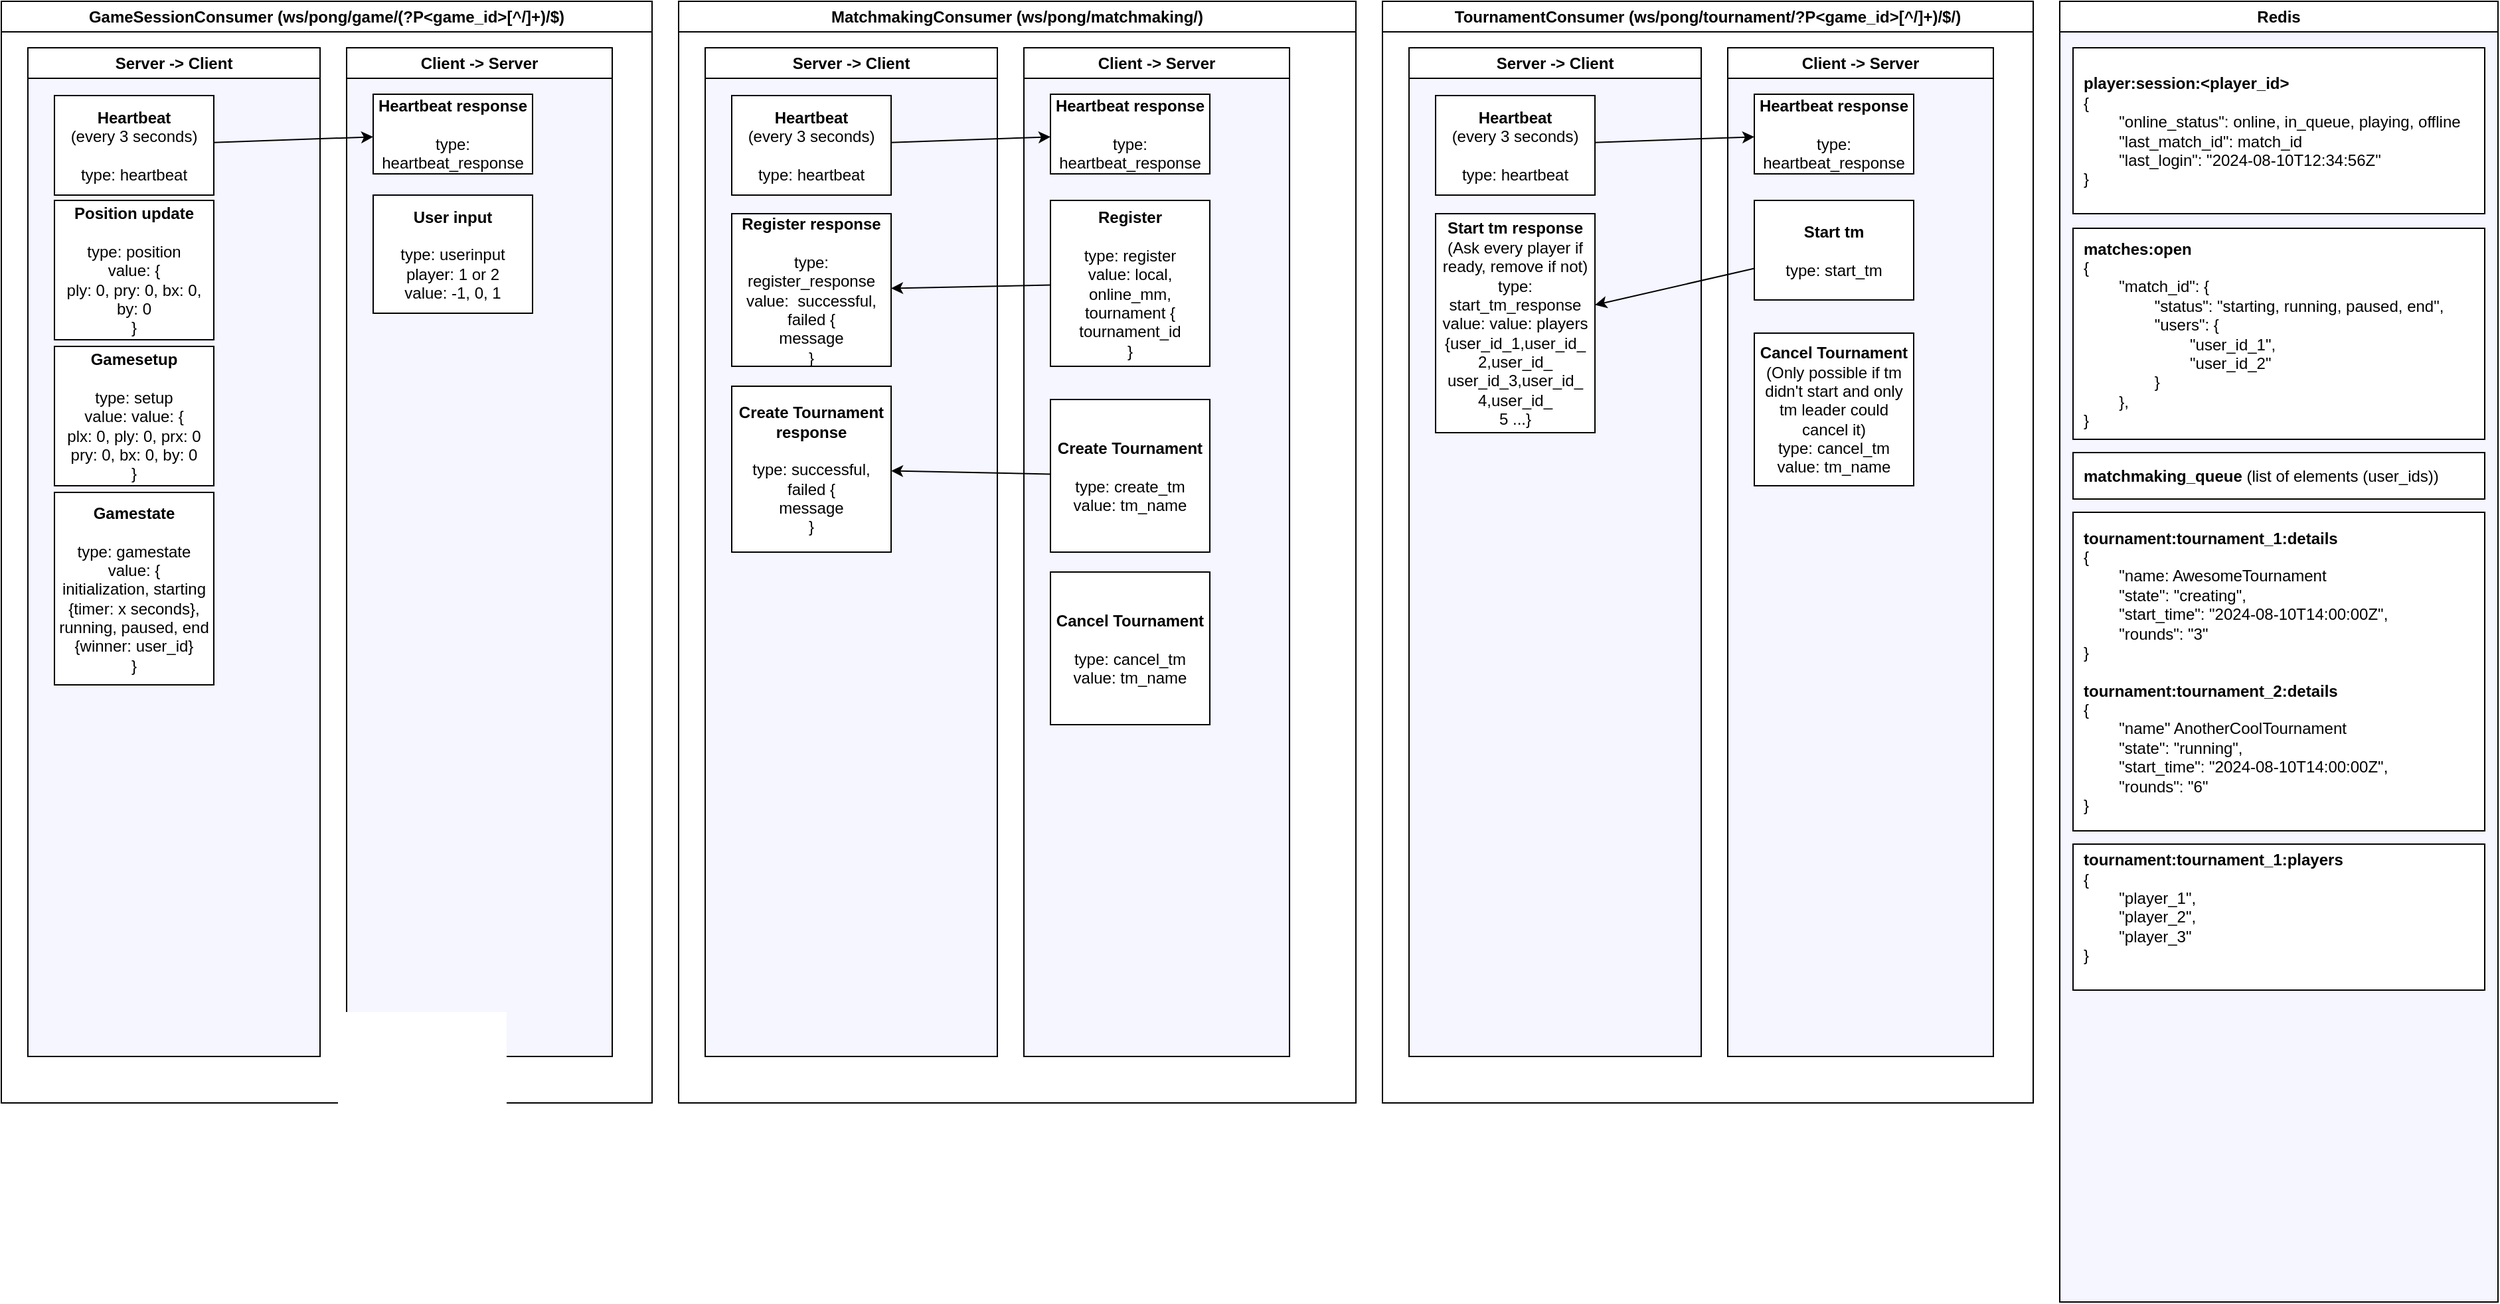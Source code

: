 <mxfile>
    <diagram id="QP8pms8pTWOLu2dkqmeQ" name="Page-1">
        <mxGraphModel dx="1508" dy="1590" grid="1" gridSize="10" guides="1" tooltips="1" connect="1" arrows="1" fold="1" page="1" pageScale="1" pageWidth="850" pageHeight="1100" math="0" shadow="0">
            <root>
                <mxCell id="0"/>
                <mxCell id="1" parent="0"/>
                <mxCell id="2" value="GameSessionConsumer (ws/pong/game/(?P&amp;lt;game_id&amp;gt;[^/]+)/$)" style="swimlane;whiteSpace=wrap;html=1;swimlaneFillColor=default;" parent="1" vertex="1">
                    <mxGeometry x="-680" y="50" width="490" height="830" as="geometry"/>
                </mxCell>
                <mxCell id="3" value="Server -&amp;gt; Client" style="swimlane;whiteSpace=wrap;html=1;swimlaneFillColor=#F5F6FF;" parent="2" vertex="1">
                    <mxGeometry x="20" y="35" width="220" height="760" as="geometry"/>
                </mxCell>
                <mxCell id="6" value="&lt;b&gt;Heartbeat&lt;br&gt;&lt;/b&gt;(every 3 seconds)&lt;br&gt;&lt;br&gt;type: heartbeat" style="rounded=0;whiteSpace=wrap;html=1;fillColor=default;gradientColor=none;" parent="3" vertex="1">
                    <mxGeometry x="20" y="36" width="120" height="75" as="geometry"/>
                </mxCell>
                <mxCell id="7" value="&lt;b&gt;Position update&lt;br&gt;&lt;/b&gt;&lt;br&gt;type: position&lt;br&gt;value: {&lt;br&gt;ply: 0, pry: 0, bx: 0, by: 0&lt;br&gt;}" style="rounded=0;whiteSpace=wrap;html=1;fillColor=default;gradientColor=none;" parent="3" vertex="1">
                    <mxGeometry x="20" y="115" width="120" height="105" as="geometry"/>
                </mxCell>
                <mxCell id="8" value="&lt;b&gt;Gamestate&lt;br&gt;&lt;/b&gt;&lt;br&gt;type: gamestate&lt;br&gt;value: {&lt;br&gt;initialization, starting {timer: x seconds}, running, paused, end {winner: user_id}&lt;br&gt;}" style="rounded=0;whiteSpace=wrap;html=1;fillColor=default;gradientColor=none;" parent="3" vertex="1">
                    <mxGeometry x="20" y="335" width="120" height="145" as="geometry"/>
                </mxCell>
                <mxCell id="9" value="&lt;b&gt;Gamesetup&lt;/b&gt;&lt;br&gt;&lt;br&gt;type: setup&lt;br&gt;value: value: {&lt;br&gt;plx: 0, ply: 0, prx: 0 pry: 0, bx: 0, by: 0&lt;br&gt;}" style="rounded=0;whiteSpace=wrap;html=1;fillColor=default;gradientColor=none;" parent="3" vertex="1">
                    <mxGeometry x="20" y="225" width="120" height="105" as="geometry"/>
                </mxCell>
                <mxCell id="5" value="Client -&amp;gt; Server" style="swimlane;whiteSpace=wrap;html=1;swimlaneFillColor=#F5F6FF;gradientColor=none;fillColor=default;" parent="2" vertex="1">
                    <mxGeometry x="260" y="35" width="200" height="760" as="geometry"/>
                </mxCell>
                <mxCell id="11" value="&lt;b&gt;Heartbeat response&lt;/b&gt;&lt;br&gt;&lt;br&gt;type: heartbeat_response" style="rounded=0;whiteSpace=wrap;html=1;fillColor=default;gradientColor=none;" parent="5" vertex="1">
                    <mxGeometry x="20" y="35" width="120" height="60" as="geometry"/>
                </mxCell>
                <mxCell id="12" value="&lt;b&gt;User input&lt;br&gt;&lt;/b&gt;&lt;br&gt;type: userinput&lt;br&gt;player: 1 or 2&lt;br&gt;value: -1, 0, 1" style="rounded=0;whiteSpace=wrap;html=1;fillColor=default;gradientColor=none;" parent="5" vertex="1">
                    <mxGeometry x="20" y="111" width="120" height="89" as="geometry"/>
                </mxCell>
                <mxCell id="34" style="edgeStyle=none;html=1;" parent="2" source="6" target="11" edge="1">
                    <mxGeometry relative="1" as="geometry"/>
                </mxCell>
                <mxCell id="16" value="MatchmakingConsumer (ws/pong/matchmaking/)" style="swimlane;whiteSpace=wrap;html=1;swimlaneFillColor=default;" parent="1" vertex="1">
                    <mxGeometry x="-170" y="50" width="510" height="830" as="geometry"/>
                </mxCell>
                <mxCell id="17" value="Server -&amp;gt; Client" style="swimlane;whiteSpace=wrap;html=1;swimlaneFillColor=#F5F6FF;" parent="16" vertex="1">
                    <mxGeometry x="20" y="35" width="220" height="760" as="geometry"/>
                </mxCell>
                <mxCell id="18" value="&lt;b&gt;Heartbeat&lt;br&gt;&lt;/b&gt;(every 3 seconds)&lt;br&gt;&lt;br&gt;type: heartbeat" style="rounded=0;whiteSpace=wrap;html=1;fillColor=default;gradientColor=none;" parent="17" vertex="1">
                    <mxGeometry x="20" y="36" width="120" height="75" as="geometry"/>
                </mxCell>
                <mxCell id="29" value="&lt;b&gt;Register response&lt;/b&gt;&lt;br&gt;&lt;br&gt;type: register_response&lt;br&gt;value:&amp;nbsp; successful, failed {&lt;br&gt;message&lt;br&gt;}" style="rounded=0;whiteSpace=wrap;html=1;fillColor=default;gradientColor=none;" parent="17" vertex="1">
                    <mxGeometry x="20" y="125" width="120" height="115" as="geometry"/>
                </mxCell>
                <mxCell id="33" value="&lt;b&gt;Create Tournament response&lt;/b&gt;&lt;br&gt;&lt;br&gt;type: successful, failed {&lt;br&gt;message&lt;br&gt;}" style="rounded=0;whiteSpace=wrap;html=1;fillColor=default;gradientColor=none;" parent="17" vertex="1">
                    <mxGeometry x="20" y="255" width="120" height="125" as="geometry"/>
                </mxCell>
                <mxCell id="22" value="Client -&amp;gt; Server" style="swimlane;whiteSpace=wrap;html=1;swimlaneFillColor=#F5F6FF;gradientColor=none;fillColor=default;" parent="16" vertex="1">
                    <mxGeometry x="260" y="35" width="200" height="760" as="geometry"/>
                </mxCell>
                <mxCell id="23" value="&lt;b&gt;Heartbeat response&lt;/b&gt;&lt;br&gt;&lt;br&gt;type: heartbeat_response" style="rounded=0;whiteSpace=wrap;html=1;fillColor=default;gradientColor=none;" parent="22" vertex="1">
                    <mxGeometry x="20" y="35" width="120" height="60" as="geometry"/>
                </mxCell>
                <mxCell id="26" value="&lt;b&gt;Register&lt;/b&gt;&lt;br&gt;&lt;br&gt;type: register&lt;br&gt;value: local, online_mm, tournament {&lt;br&gt;tournament_id&lt;br&gt;}" style="rounded=0;whiteSpace=wrap;html=1;fillColor=default;gradientColor=none;" parent="22" vertex="1">
                    <mxGeometry x="20" y="115" width="120" height="125" as="geometry"/>
                </mxCell>
                <mxCell id="27" value="&lt;b&gt;Create Tournament&lt;/b&gt;&lt;br&gt;&lt;br&gt;type: create_tm&lt;br&gt;value: tm_name" style="rounded=0;whiteSpace=wrap;html=1;fillColor=default;gradientColor=none;" parent="22" vertex="1">
                    <mxGeometry x="20" y="265" width="120" height="115" as="geometry"/>
                </mxCell>
                <mxCell id="28" value="&lt;b&gt;Cancel Tournament&lt;br&gt;&lt;/b&gt;&lt;br&gt;type: cancel_tm&lt;br&gt;value: tm_name" style="rounded=0;whiteSpace=wrap;html=1;fillColor=default;gradientColor=none;" parent="22" vertex="1">
                    <mxGeometry x="20" y="395" width="120" height="115" as="geometry"/>
                </mxCell>
                <mxCell id="31" style="edgeStyle=none;html=1;" parent="16" source="26" target="29" edge="1">
                    <mxGeometry relative="1" as="geometry"/>
                </mxCell>
                <mxCell id="32" style="edgeStyle=none;html=1;" parent="16" source="18" target="23" edge="1">
                    <mxGeometry relative="1" as="geometry"/>
                </mxCell>
                <mxCell id="35" style="edgeStyle=none;html=1;" parent="16" source="27" target="33" edge="1">
                    <mxGeometry relative="1" as="geometry"/>
                </mxCell>
                <mxCell id="36" value="TournamentConsumer (ws/pong/tournament/?P&amp;lt;game_id&amp;gt;[^/]+)/$/)" style="swimlane;whiteSpace=wrap;html=1;swimlaneFillColor=default;startSize=23;" parent="1" vertex="1">
                    <mxGeometry x="360" y="50" width="490" height="830" as="geometry"/>
                </mxCell>
                <mxCell id="37" value="Server -&amp;gt; Client" style="swimlane;whiteSpace=wrap;html=1;swimlaneFillColor=#F5F6FF;" parent="36" vertex="1">
                    <mxGeometry x="20" y="35" width="220" height="760" as="geometry"/>
                </mxCell>
                <mxCell id="38" value="&lt;b&gt;Heartbeat&lt;br&gt;&lt;/b&gt;(every 3 seconds)&lt;br&gt;&lt;br&gt;type: heartbeat" style="rounded=0;whiteSpace=wrap;html=1;fillColor=default;gradientColor=none;" parent="37" vertex="1">
                    <mxGeometry x="20" y="36" width="120" height="75" as="geometry"/>
                </mxCell>
                <mxCell id="39" value="&lt;b&gt;Start tm response&lt;/b&gt;&lt;br&gt;(Ask every player if ready, remove if not)&lt;br&gt;type: start_tm_response&lt;br&gt;value: value: players {user_id_1,user_id_&lt;br style=&quot;border-color: var(--border-color);&quot;&gt;2,user_id_&lt;br style=&quot;border-color: var(--border-color);&quot;&gt;user_id_3,user_id_&lt;br style=&quot;border-color: var(--border-color);&quot;&gt;4,user_id_&lt;br style=&quot;border-color: var(--border-color);&quot;&gt;5 ...}" style="rounded=0;whiteSpace=wrap;html=1;fillColor=default;gradientColor=none;" parent="37" vertex="1">
                    <mxGeometry x="20" y="125" width="120" height="165" as="geometry"/>
                </mxCell>
                <mxCell id="41" value="Client -&amp;gt; Server" style="swimlane;whiteSpace=wrap;html=1;swimlaneFillColor=#F5F6FF;gradientColor=none;fillColor=default;" parent="36" vertex="1">
                    <mxGeometry x="260" y="35" width="200" height="760" as="geometry"/>
                </mxCell>
                <mxCell id="42" value="&lt;b&gt;Heartbeat response&lt;/b&gt;&lt;br&gt;&lt;br&gt;type: heartbeat_response" style="rounded=0;whiteSpace=wrap;html=1;fillColor=default;gradientColor=none;" parent="41" vertex="1">
                    <mxGeometry x="20" y="35" width="120" height="60" as="geometry"/>
                </mxCell>
                <mxCell id="43" value="&lt;b&gt;Start tm&lt;/b&gt;&lt;br&gt;&lt;br&gt;type: start_tm" style="rounded=0;whiteSpace=wrap;html=1;fillColor=default;gradientColor=none;" parent="41" vertex="1">
                    <mxGeometry x="20" y="115" width="120" height="75" as="geometry"/>
                </mxCell>
                <mxCell id="45" value="&lt;b&gt;Cancel Tournament&lt;br&gt;&lt;/b&gt;(Only possible if tm didn't start and only tm leader could cancel it)&lt;br&gt;type: cancel_tm&lt;br&gt;value: tm_name" style="rounded=0;whiteSpace=wrap;html=1;fillColor=default;gradientColor=none;" parent="41" vertex="1">
                    <mxGeometry x="20" y="215" width="120" height="115" as="geometry"/>
                </mxCell>
                <mxCell id="47" style="edgeStyle=none;html=1;" parent="36" source="43" target="39" edge="1">
                    <mxGeometry relative="1" as="geometry"/>
                </mxCell>
                <mxCell id="48" style="edgeStyle=none;html=1;" parent="36" source="38" target="42" edge="1">
                    <mxGeometry relative="1" as="geometry"/>
                </mxCell>
                <mxCell id="49" style="edgeStyle=none;html=1;" parent="36" edge="1">
                    <mxGeometry relative="1" as="geometry">
                        <mxPoint x="160.0" y="623.75" as="targetPoint"/>
                    </mxGeometry>
                </mxCell>
                <mxCell id="13" value="Redis" style="swimlane;whiteSpace=wrap;html=1;swimlaneFillColor=#F5F6FF;gradientColor=none;fillColor=default;" parent="1" vertex="1">
                    <mxGeometry x="870" y="50" width="330" height="980" as="geometry"/>
                </mxCell>
                <mxCell id="52" value="&lt;b&gt;player:session:&amp;lt;player_id&amp;gt;&lt;br&gt;&lt;/b&gt;{&lt;br&gt;&lt;span style=&quot;white-space: pre;&quot;&gt;&#9;&lt;/span&gt;&quot;online_status&quot;: online, in_queue, playing, offline&lt;br&gt;&lt;span style=&quot;white-space: pre;&quot;&gt;&#9;&lt;/span&gt;&quot;last_match_id&quot;: match_id&lt;br&gt;&lt;span style=&quot;white-space: pre;&quot;&gt;&#9;&lt;/span&gt;&quot;last_login&quot;:&amp;nbsp;&quot;2024-08-10T12:34:56Z&quot;&lt;br&gt;}" style="rounded=0;whiteSpace=wrap;html=1;fillColor=default;gradientColor=none;align=left;spacingLeft=6;" parent="13" vertex="1">
                    <mxGeometry x="10" y="35" width="310" height="125" as="geometry"/>
                </mxCell>
                <mxCell id="53" value="&lt;b&gt;matches:open&lt;/b&gt;&lt;br&gt;{&lt;br&gt;  &lt;span style=&quot;white-space: pre;&quot;&gt;&#9;&lt;/span&gt;&quot;match_id&quot;: {&lt;br&gt;    &lt;span style=&quot;white-space: pre;&quot;&gt;&#9;&lt;span style=&quot;white-space: pre;&quot;&gt;&#9;&lt;/span&gt;&lt;/span&gt;&quot;status&quot;: &quot;starting, running, paused, end&quot;,&lt;br&gt;    &lt;span style=&quot;white-space: pre;&quot;&gt;&#9;&lt;span style=&quot;white-space: pre;&quot;&gt;&#9;&lt;/span&gt;&lt;/span&gt;&quot;users&quot;: {&lt;br&gt;&lt;span style=&quot;white-space: pre;&quot;&gt;&#9;&lt;/span&gt;&lt;span style=&quot;white-space: pre;&quot;&gt;&#9;&lt;/span&gt;&lt;span style=&quot;white-space: pre;&quot;&gt;&#9;&lt;/span&gt;&quot;user_id_1&quot;,&lt;br&gt;&lt;span style=&quot;white-space: pre;&quot;&gt;&#9;&lt;/span&gt;&lt;span style=&quot;white-space: pre;&quot;&gt;&#9;&lt;/span&gt;&lt;span style=&quot;white-space: pre;&quot;&gt;&#9;&lt;/span&gt;&quot;user_id_2&quot;&lt;br&gt;&lt;span style=&quot;white-space: pre;&quot;&gt;&#9;&lt;/span&gt;&lt;span style=&quot;white-space: pre;&quot;&gt;&#9;&lt;/span&gt;}&lt;br&gt;  &lt;span style=&quot;white-space: pre;&quot;&gt;&#9;&lt;/span&gt;},&lt;br&gt;}" style="rounded=0;whiteSpace=wrap;html=1;fillColor=default;gradientColor=none;align=left;verticalAlign=middle;labelPosition=center;verticalLabelPosition=middle;spacingLeft=6;" parent="13" vertex="1">
                    <mxGeometry x="10" y="171" width="310" height="159" as="geometry"/>
                </mxCell>
                <mxCell id="55" value="&lt;b&gt;matchmaking_queue &lt;/b&gt;(list of elements (user_ids))" style="rounded=0;whiteSpace=wrap;html=1;fillColor=default;gradientColor=none;align=left;verticalAlign=middle;labelPosition=center;verticalLabelPosition=middle;spacingLeft=6;" parent="13" vertex="1">
                    <mxGeometry x="10" y="340" width="310" height="35" as="geometry"/>
                </mxCell>
                <mxCell id="56" value="&lt;b&gt;tournament:tournament_1:details&lt;br&gt;&lt;/b&gt;{&lt;br&gt;&lt;span style=&quot;white-space: pre;&quot;&gt;&#9;&lt;/span&gt;&quot;name: AwesomeTournament&lt;br&gt;&lt;span style=&quot;&quot;&gt;&#9;&lt;/span&gt;&lt;span style=&quot;white-space: pre;&quot;&gt;&#9;&lt;/span&gt;&quot;state&quot;: &quot;creating&quot;,&lt;br&gt;&lt;span style=&quot;&quot;&gt;&#9;&lt;/span&gt;&lt;span style=&quot;white-space: pre;&quot;&gt;&#9;&lt;/span&gt;&quot;start_time&quot;: &quot;2024-08-10T14:00:00Z&quot;,&lt;br&gt;&lt;span style=&quot;&quot;&gt;&#9;&lt;/span&gt;&lt;span style=&quot;white-space: pre;&quot;&gt;&#9;&lt;/span&gt;&quot;rounds&quot;: &quot;3&quot;&lt;br&gt;}&lt;br&gt;&lt;br&gt;&lt;b style=&quot;border-color: var(--border-color);&quot;&gt;tournament:tournament_2:details&lt;br style=&quot;border-color: var(--border-color);&quot;&gt;&lt;/b&gt;{&lt;br&gt;&lt;span style=&quot;white-space: pre;&quot;&gt;&#9;&lt;/span&gt;&quot;name&quot; AnotherCoolTournament&lt;br style=&quot;border-color: var(--border-color);&quot;&gt;&lt;span style=&quot;border-color: var(--border-color);&quot;&gt;&#9;&lt;/span&gt;&lt;span style=&quot;white-space: pre;&quot;&gt;&#9;&lt;/span&gt;&quot;state&quot;: &quot;running&quot;,&lt;br style=&quot;border-color: var(--border-color);&quot;&gt;&lt;span style=&quot;border-color: var(--border-color);&quot;&gt;&#9;&lt;/span&gt;&lt;span style=&quot;white-space: pre;&quot;&gt;&#9;&lt;/span&gt;&quot;start_time&quot;: &quot;2024-08-10T14:00:00Z&quot;,&lt;br style=&quot;border-color: var(--border-color);&quot;&gt;&lt;span style=&quot;border-color: var(--border-color);&quot;&gt;&#9;&lt;/span&gt;&lt;span style=&quot;white-space: pre;&quot;&gt;&#9;&lt;/span&gt;&quot;rounds&quot;: &quot;6&quot;&lt;br style=&quot;border-color: var(--border-color);&quot;&gt;}&lt;br&gt;" style="rounded=0;whiteSpace=wrap;html=1;fillColor=default;gradientColor=none;align=left;spacingLeft=6;" parent="13" vertex="1">
                    <mxGeometry x="10" y="385" width="310" height="240" as="geometry"/>
                </mxCell>
                <mxCell id="60" value="&lt;div&gt;&lt;b&gt;tournament:tournament_1:players&lt;/b&gt;&lt;/div&gt;&lt;div&gt;{&lt;/div&gt;&lt;div&gt;&lt;span style=&quot;white-space: pre;&quot;&gt;&#9;&lt;/span&gt;&quot;player_1&quot;,&lt;/div&gt;&lt;div&gt;&lt;span style=&quot;white-space: pre;&quot;&gt;&#9;&lt;/span&gt;&quot;player_2&quot;,&lt;/div&gt;&lt;div&gt;&lt;span style=&quot;white-space: pre;&quot;&gt;&#9;&lt;/span&gt;&quot;player_3&quot;&lt;/div&gt;&lt;div&gt;}&lt;/div&gt;&lt;div&gt;&lt;br&gt;&lt;/div&gt;" style="rounded=0;whiteSpace=wrap;html=1;fillColor=default;gradientColor=none;align=left;spacingLeft=6;" parent="13" vertex="1">
                    <mxGeometry x="10" y="635" width="310" height="110" as="geometry"/>
                </mxCell>
            </root>
        </mxGraphModel>
    </diagram>
</mxfile>